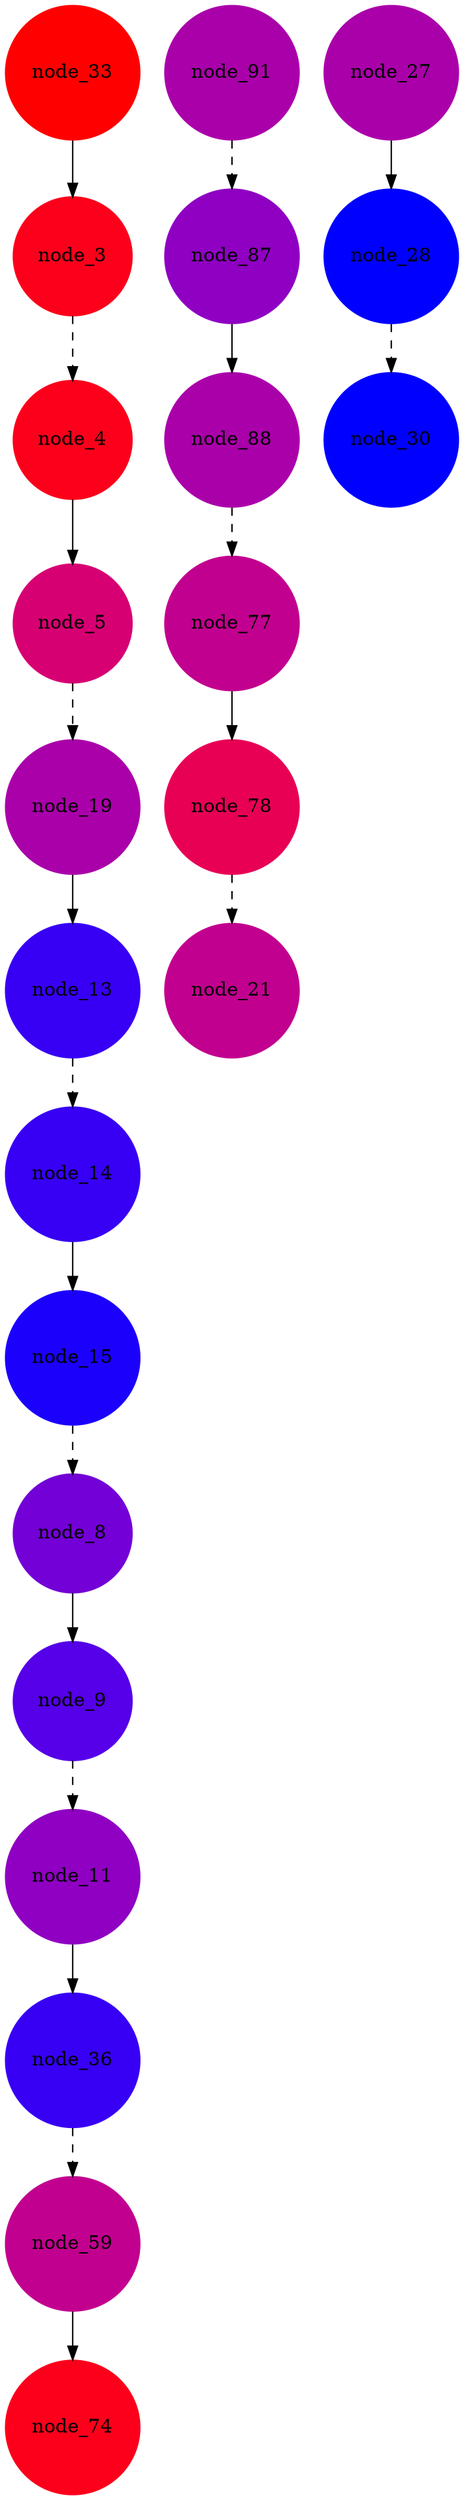 digraph GAGTTCCCCGCGCCAGCGGGGATAAACCG {
node_3 [ color = "#fc001b", fillcolor="#fc001b", style= filled, shape=circle];
node_4 [ color = "#fc001b", fillcolor="#fc001b", style= filled, shape=circle];
node_5 [ color = "#d70073", fillcolor="#d70073", style= filled, shape=circle];
node_8 [ color = "#7300d7", fillcolor="#7300d7", style= filled, shape=circle];
node_9 [ color = "#5500e8", fillcolor="#5500e8", style= filled, shape=circle];
node_11 [ color = "#8f00c2", fillcolor="#8f00c2", style= filled, shape=circle];
node_13 [ color = "#3700f5", fillcolor="#3700f5", style= filled, shape=circle];
node_14 [ color = "#3700f5", fillcolor="#3700f5", style= filled, shape=circle];
node_15 [ color = "#1b00fc", fillcolor="#1b00fc", style= filled, shape=circle];
node_19 [ color = "#aa00aa", fillcolor="#aa00aa", style= filled, shape=circle];
node_21 [ color = "#c2008f", fillcolor="#c2008f", style= filled, shape=circle];
node_27 [ color = "#aa00aa", fillcolor="#aa00aa", style= filled, shape=circle];
node_28 [ color = "#0000ff", fillcolor="#0000ff", style= filled, shape=circle];
node_30 [ color = "#0000ff", fillcolor="#0000ff", style= filled, shape=circle];
node_33 [ color = "#ff0000", fillcolor="#ff0000", style= filled, shape=circle];
node_36 [ color = "#3700f5", fillcolor="#3700f5", style= filled, shape=circle];
node_59 [ color = "#c2008f", fillcolor="#c2008f", style= filled, shape=circle];
node_74 [ color = "#fc001b", fillcolor="#fc001b", style= filled, shape=circle];
node_77 [ color = "#c2008f", fillcolor="#c2008f", style= filled, shape=circle];
node_78 [ color = "#e80055", fillcolor="#e80055", style= filled, shape=circle];
node_87 [ color = "#8f00c2", fillcolor="#8f00c2", style= filled, shape=circle];
node_88 [ color = "#aa00aa", fillcolor="#aa00aa", style= filled, shape=circle];
node_91 [ color = "#aa00aa", fillcolor="#aa00aa", style= filled, shape=circle];
node_3 -> node_4 [ len=2, style=dashed ];
node_4 -> node_5 [ len=2 ];
node_5 -> node_19 [ len=2, style=dashed ];
node_8 -> node_9 [ len=2 ];
node_9 -> node_11 [ len=2, style=dashed ];
node_11 -> node_36 [ len=2 ];
node_13 -> node_14 [ len=2, style=dashed ];
node_14 -> node_15 [ len=2 ];
node_15 -> node_8 [ len=2, style=dashed ];
node_19 -> node_13 [ len=2 ];
node_27 -> node_28 [ len=2 ];
node_28 -> node_30 [ len=2, style=dashed ];
node_33 -> node_3 [ len=2 ];
node_36 -> node_59 [ len=2, style=dashed ];
node_59 -> node_74 [ len=2 ];
node_77 -> node_78 [ len=2 ];
node_78 -> node_21 [ len=2, style=dashed ];
node_87 -> node_88 [ len=2 ];
node_88 -> node_77 [ len=2, style=dashed ];
node_91 -> node_87 [ len=2, style=dashed ];

}
